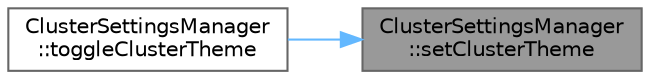 digraph "ClusterSettingsManager::setClusterTheme"
{
 // LATEX_PDF_SIZE
  bgcolor="transparent";
  edge [fontname=Helvetica,fontsize=10,labelfontname=Helvetica,labelfontsize=10];
  node [fontname=Helvetica,fontsize=10,shape=box,height=0.2,width=0.4];
  rankdir="RL";
  Node1 [id="Node000001",label="ClusterSettingsManager\l::setClusterTheme",height=0.2,width=0.4,color="gray40", fillcolor="grey60", style="filled", fontcolor="black",tooltip="Get the cluster theme."];
  Node1 -> Node2 [id="edge1_Node000001_Node000002",dir="back",color="steelblue1",style="solid",tooltip=" "];
  Node2 [id="Node000002",label="ClusterSettingsManager\l::toggleClusterTheme",height=0.2,width=0.4,color="grey40", fillcolor="white", style="filled",URL="$classClusterSettingsManager.html#af21562d3ea2c834694ed001c4b2ad20e",tooltip="Toggle the cluster theme."];
}
